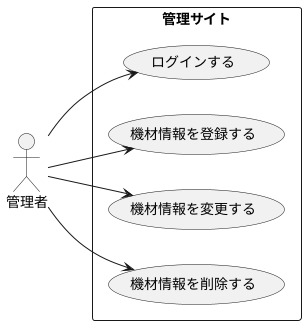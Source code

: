 @startuml Usecase

left to right direction

actor 管理者

rectangle 管理サイト {
    管理者 --> (ログインする)
    管理者 --> (機材情報を登録する)
    管理者 --> (機材情報を変更する)
    管理者 --> (機材情報を削除する)
}

@enduml
